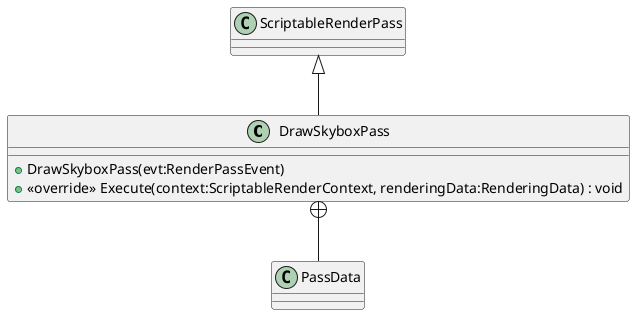 @startuml
class DrawSkyboxPass {
    + DrawSkyboxPass(evt:RenderPassEvent)
    + <<override>> Execute(context:ScriptableRenderContext, renderingData:RenderingData) : void
}
class PassData {
}
ScriptableRenderPass <|-- DrawSkyboxPass
DrawSkyboxPass +-- PassData
@enduml
